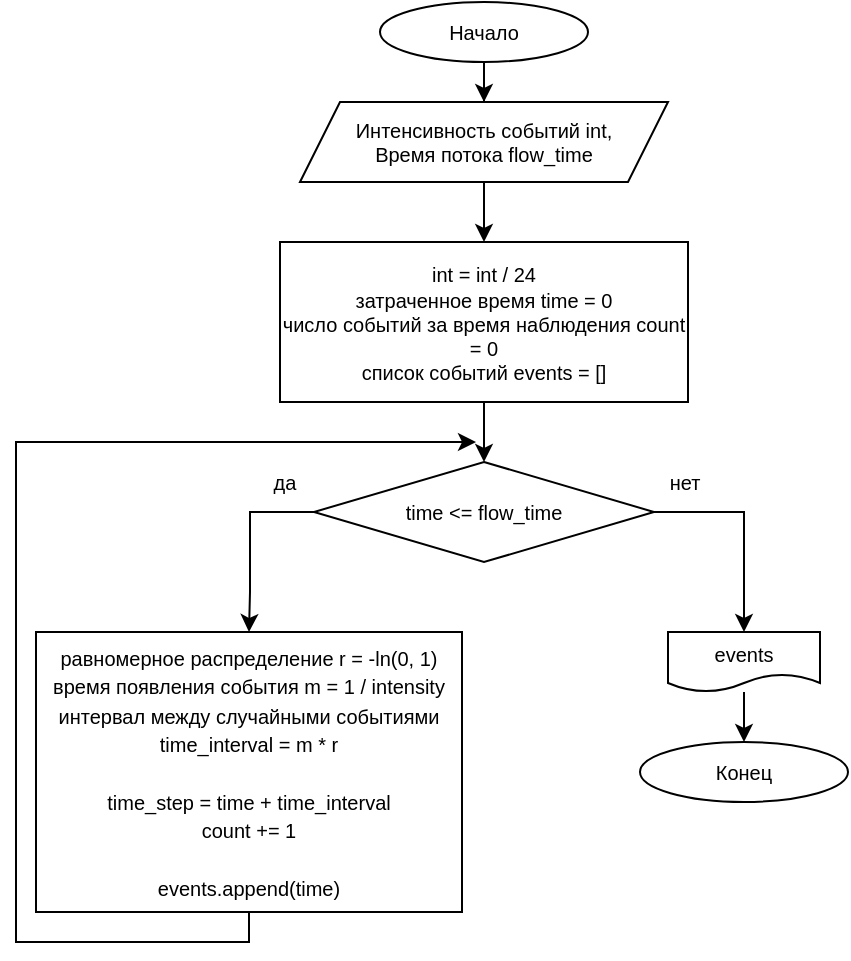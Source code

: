 <mxfile version="13.7.9" type="device"><diagram id="Q429U2LqBCrMh097u3lW" name="Page-1"><mxGraphModel dx="539" dy="343" grid="1" gridSize="10" guides="1" tooltips="1" connect="1" arrows="1" fold="1" page="1" pageScale="1" pageWidth="827" pageHeight="1169" math="0" shadow="0"><root><mxCell id="0"/><mxCell id="1" parent="0"/><mxCell id="-G5RXIrEY2RRWUnB8g2s-3" style="edgeStyle=orthogonalEdgeStyle;rounded=0;orthogonalLoop=1;jettySize=auto;html=1;entryX=0.5;entryY=0;entryDx=0;entryDy=0;fontSize=10;" edge="1" parent="1" source="IuWmDqplPXbCkRoM7WMg-1" target="IuWmDqplPXbCkRoM7WMg-4"><mxGeometry relative="1" as="geometry"/></mxCell><mxCell id="IuWmDqplPXbCkRoM7WMg-1" value="&lt;font style=&quot;font-size: 10px&quot;&gt;Начало&lt;/font&gt;" style="ellipse;whiteSpace=wrap;html=1;" parent="1" vertex="1"><mxGeometry x="362" y="30" width="104" height="30" as="geometry"/></mxCell><mxCell id="-G5RXIrEY2RRWUnB8g2s-5" style="edgeStyle=orthogonalEdgeStyle;rounded=0;orthogonalLoop=1;jettySize=auto;html=1;entryX=0.5;entryY=0;entryDx=0;entryDy=0;fontSize=10;" edge="1" parent="1" source="IuWmDqplPXbCkRoM7WMg-3" target="IuWmDqplPXbCkRoM7WMg-5"><mxGeometry relative="1" as="geometry"/></mxCell><mxCell id="IuWmDqplPXbCkRoM7WMg-3" value="&lt;font style=&quot;font-size: 10px&quot;&gt;int = int / 24&lt;br&gt;&lt;/font&gt;&lt;div style=&quot;font-size: 10px&quot;&gt;&lt;font style=&quot;font-size: 10px&quot;&gt;затраченное время time = 0&lt;/font&gt;&lt;/div&gt;&lt;div style=&quot;font-size: 10px&quot;&gt;&lt;font style=&quot;font-size: 10px&quot;&gt;число событий за время наблюдения count = 0&lt;/font&gt;&lt;/div&gt;&lt;div style=&quot;font-size: 10px&quot;&gt;&lt;font style=&quot;font-size: 10px&quot;&gt;список событий events = []&lt;br&gt;&lt;/font&gt;&lt;/div&gt;" style="rounded=0;whiteSpace=wrap;html=1;" parent="1" vertex="1"><mxGeometry x="312" y="150" width="204" height="80" as="geometry"/></mxCell><mxCell id="-G5RXIrEY2RRWUnB8g2s-4" style="edgeStyle=orthogonalEdgeStyle;rounded=0;orthogonalLoop=1;jettySize=auto;html=1;entryX=0.5;entryY=0;entryDx=0;entryDy=0;fontSize=10;" edge="1" parent="1" source="IuWmDqplPXbCkRoM7WMg-4" target="IuWmDqplPXbCkRoM7WMg-3"><mxGeometry relative="1" as="geometry"/></mxCell><mxCell id="IuWmDqplPXbCkRoM7WMg-4" value="&lt;div style=&quot;font-size: 10px&quot;&gt;&lt;font style=&quot;font-size: 10px&quot;&gt;Интенсивность событий int,&lt;/font&gt;&lt;/div&gt;&lt;div style=&quot;font-size: 10px&quot;&gt;&lt;font style=&quot;font-size: 10px&quot;&gt;Время потока flow_time&lt;br&gt;&lt;/font&gt;&lt;/div&gt;" style="shape=parallelogram;perimeter=parallelogramPerimeter;whiteSpace=wrap;html=1;fixedSize=1;" parent="1" vertex="1"><mxGeometry x="322" y="80" width="184" height="40" as="geometry"/></mxCell><mxCell id="-G5RXIrEY2RRWUnB8g2s-9" style="edgeStyle=orthogonalEdgeStyle;rounded=0;orthogonalLoop=1;jettySize=auto;html=1;entryX=0.5;entryY=0;entryDx=0;entryDy=0;fontSize=10;" edge="1" parent="1" source="IuWmDqplPXbCkRoM7WMg-5" target="-G5RXIrEY2RRWUnB8g2s-1"><mxGeometry relative="1" as="geometry"/></mxCell><mxCell id="-G5RXIrEY2RRWUnB8g2s-10" style="edgeStyle=orthogonalEdgeStyle;rounded=0;orthogonalLoop=1;jettySize=auto;html=1;entryX=0.5;entryY=0;entryDx=0;entryDy=0;fontSize=10;" edge="1" parent="1" source="IuWmDqplPXbCkRoM7WMg-5" target="IuWmDqplPXbCkRoM7WMg-6"><mxGeometry relative="1" as="geometry"><Array as="points"><mxPoint x="297" y="285"/><mxPoint x="297" y="325"/></Array></mxGeometry></mxCell><mxCell id="IuWmDqplPXbCkRoM7WMg-5" value="&lt;font style=&quot;font-size: 10px;&quot;&gt;time &amp;lt;= flow_time&lt;/font&gt;" style="rhombus;whiteSpace=wrap;html=1;fontSize=10;" parent="1" vertex="1"><mxGeometry x="329" y="260" width="170" height="50" as="geometry"/></mxCell><mxCell id="-G5RXIrEY2RRWUnB8g2s-8" style="edgeStyle=orthogonalEdgeStyle;rounded=0;orthogonalLoop=1;jettySize=auto;html=1;fontSize=10;" edge="1" parent="1" source="IuWmDqplPXbCkRoM7WMg-6"><mxGeometry relative="1" as="geometry"><mxPoint x="410" y="250" as="targetPoint"/><Array as="points"><mxPoint x="297" y="500"/><mxPoint x="180" y="500"/><mxPoint x="180" y="250"/><mxPoint x="410" y="250"/></Array></mxGeometry></mxCell><mxCell id="IuWmDqplPXbCkRoM7WMg-6" value="&lt;font style=&quot;font-size: 10px&quot;&gt;равномерное распределение r = -ln(0, 1)&lt;br&gt;время появления события m = 1 / intensity&lt;br&gt;интервал между случайными событиями time_interval = m * r&lt;br&gt;&lt;br&gt;time_step = time + time_interval&lt;br&gt;count += 1&lt;br&gt;&lt;br&gt;events.append(time)&lt;br&gt;&lt;/font&gt;" style="rounded=0;whiteSpace=wrap;html=1;" parent="1" vertex="1"><mxGeometry x="190" y="345" width="213" height="140" as="geometry"/></mxCell><mxCell id="-G5RXIrEY2RRWUnB8g2s-11" style="edgeStyle=orthogonalEdgeStyle;rounded=0;orthogonalLoop=1;jettySize=auto;html=1;entryX=0.5;entryY=0;entryDx=0;entryDy=0;fontSize=10;" edge="1" parent="1" source="-G5RXIrEY2RRWUnB8g2s-1" target="-G5RXIrEY2RRWUnB8g2s-2"><mxGeometry relative="1" as="geometry"/></mxCell><mxCell id="-G5RXIrEY2RRWUnB8g2s-1" value="events" style="shape=document;whiteSpace=wrap;html=1;boundedLbl=1;fontSize=10;" vertex="1" parent="1"><mxGeometry x="506" y="345" width="76" height="30" as="geometry"/></mxCell><mxCell id="-G5RXIrEY2RRWUnB8g2s-2" value="Конец" style="ellipse;whiteSpace=wrap;html=1;fontSize=10;" vertex="1" parent="1"><mxGeometry x="492" y="400" width="104" height="30" as="geometry"/></mxCell><mxCell id="-G5RXIrEY2RRWUnB8g2s-7" value="да" style="text;html=1;align=center;verticalAlign=middle;resizable=0;points=[];autosize=1;fontSize=10;" vertex="1" parent="1"><mxGeometry x="299" y="260" width="30" height="20" as="geometry"/></mxCell><mxCell id="-G5RXIrEY2RRWUnB8g2s-12" value="нет" style="text;html=1;align=center;verticalAlign=middle;resizable=0;points=[];autosize=1;fontSize=10;" vertex="1" parent="1"><mxGeometry x="499" y="260" width="30" height="20" as="geometry"/></mxCell></root></mxGraphModel></diagram></mxfile>